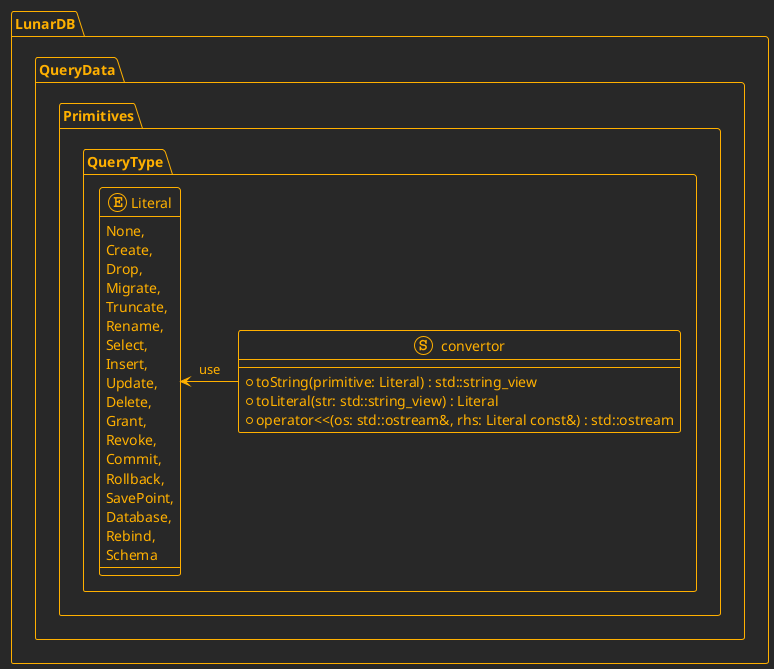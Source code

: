 @startuml QueryType
!theme crt-amber

namespace LunarDB.QueryData.Primitives {

namespace QueryType {

enum Literal {
    None,
    Create,
    Drop,
    Migrate,
    Truncate,
    Rename,
    Select,
    Insert,
    Update,
    Delete,
    Grant,
    Revoke,
    Commit,
    Rollback,
    SavePoint,
    Database,
    Rebind,
    Schema
}

stereotype convertor {
    + toString(primitive: Literal) : std::string_view
    + toLiteral(str: std::string_view) : Literal
    + operator<<(os: std::ostream&, rhs: Literal const&) : std::ostream
}

Literal <- convertor : use

}

}
@enduml

